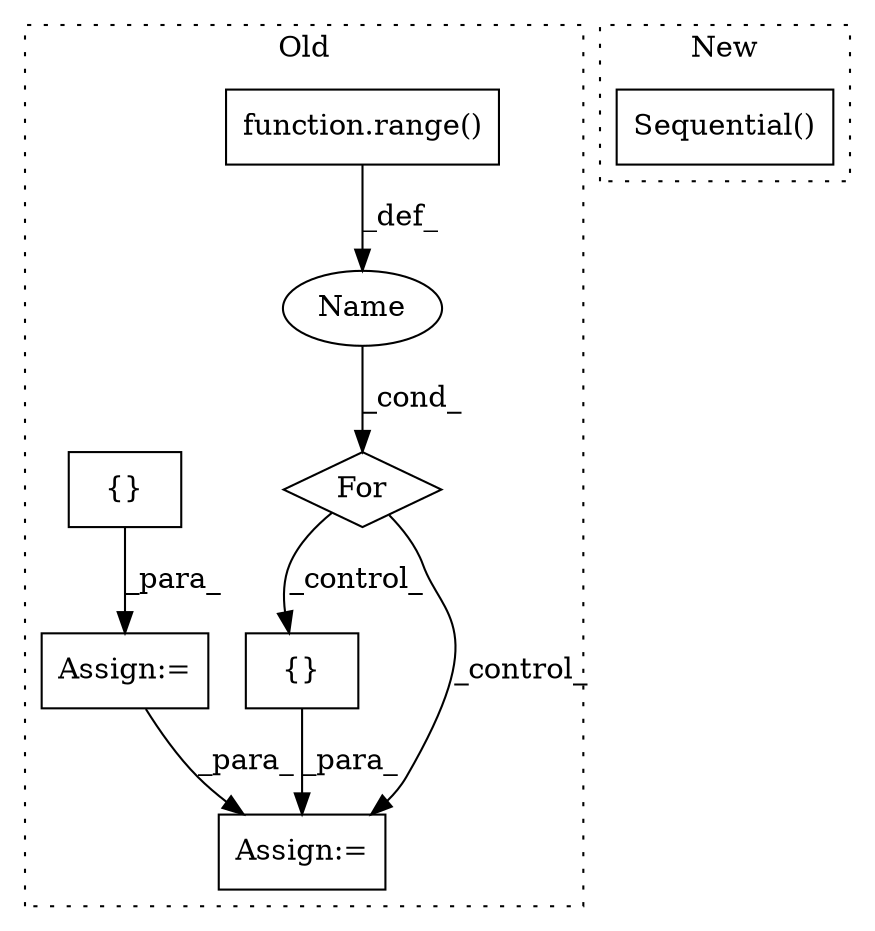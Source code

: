 digraph G {
subgraph cluster0 {
1 [label="function.range()" a="75" s="4957,4976" l="6,1" shape="box"];
3 [label="For" a="107" s="4948,4977" l="4,14" shape="diamond"];
4 [label="Name" a="87" s="4952" l="1" shape="ellipse"];
5 [label="{}" a="59" s="5012,5073" l="1,0" shape="box"];
6 [label="Assign:=" a="68" s="5008" l="4" shape="box"];
7 [label="{}" a="59" s="4936,4936" l="2,1" shape="box"];
8 [label="Assign:=" a="68" s="4933" l="3" shape="box"];
label = "Old";
style="dotted";
}
subgraph cluster1 {
2 [label="Sequential()" a="75" s="8493,8508" l="14,12" shape="box"];
label = "New";
style="dotted";
}
1 -> 4 [label="_def_"];
3 -> 5 [label="_control_"];
3 -> 6 [label="_control_"];
4 -> 3 [label="_cond_"];
5 -> 6 [label="_para_"];
7 -> 8 [label="_para_"];
8 -> 6 [label="_para_"];
}